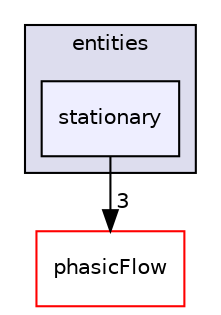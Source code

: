 digraph "src/MotionModel/entities/stationary" {
  compound=true
  node [ fontsize="10", fontname="Helvetica"];
  edge [ labelfontsize="10", labelfontname="Helvetica"];
  subgraph clusterdir_dfffb364e858dce2ad53d04d398ac8d4 {
    graph [ bgcolor="#ddddee", pencolor="black", label="entities" fontname="Helvetica", fontsize="10", URL="dir_dfffb364e858dce2ad53d04d398ac8d4.html"]
  dir_e089b524a80cdfbd9a200a8147c4308a [shape=box, label="stationary", style="filled", fillcolor="#eeeeff", pencolor="black", URL="dir_e089b524a80cdfbd9a200a8147c4308a.html"];
  }
  dir_cd7a5046d028e114fc17b2ebc2bd02d2 [shape=box label="phasicFlow" fillcolor="white" style="filled" color="red" URL="dir_cd7a5046d028e114fc17b2ebc2bd02d2.html"];
  dir_e089b524a80cdfbd9a200a8147c4308a->dir_cd7a5046d028e114fc17b2ebc2bd02d2 [headlabel="3", labeldistance=1.5 headhref="dir_000055_000031.html"];
}
